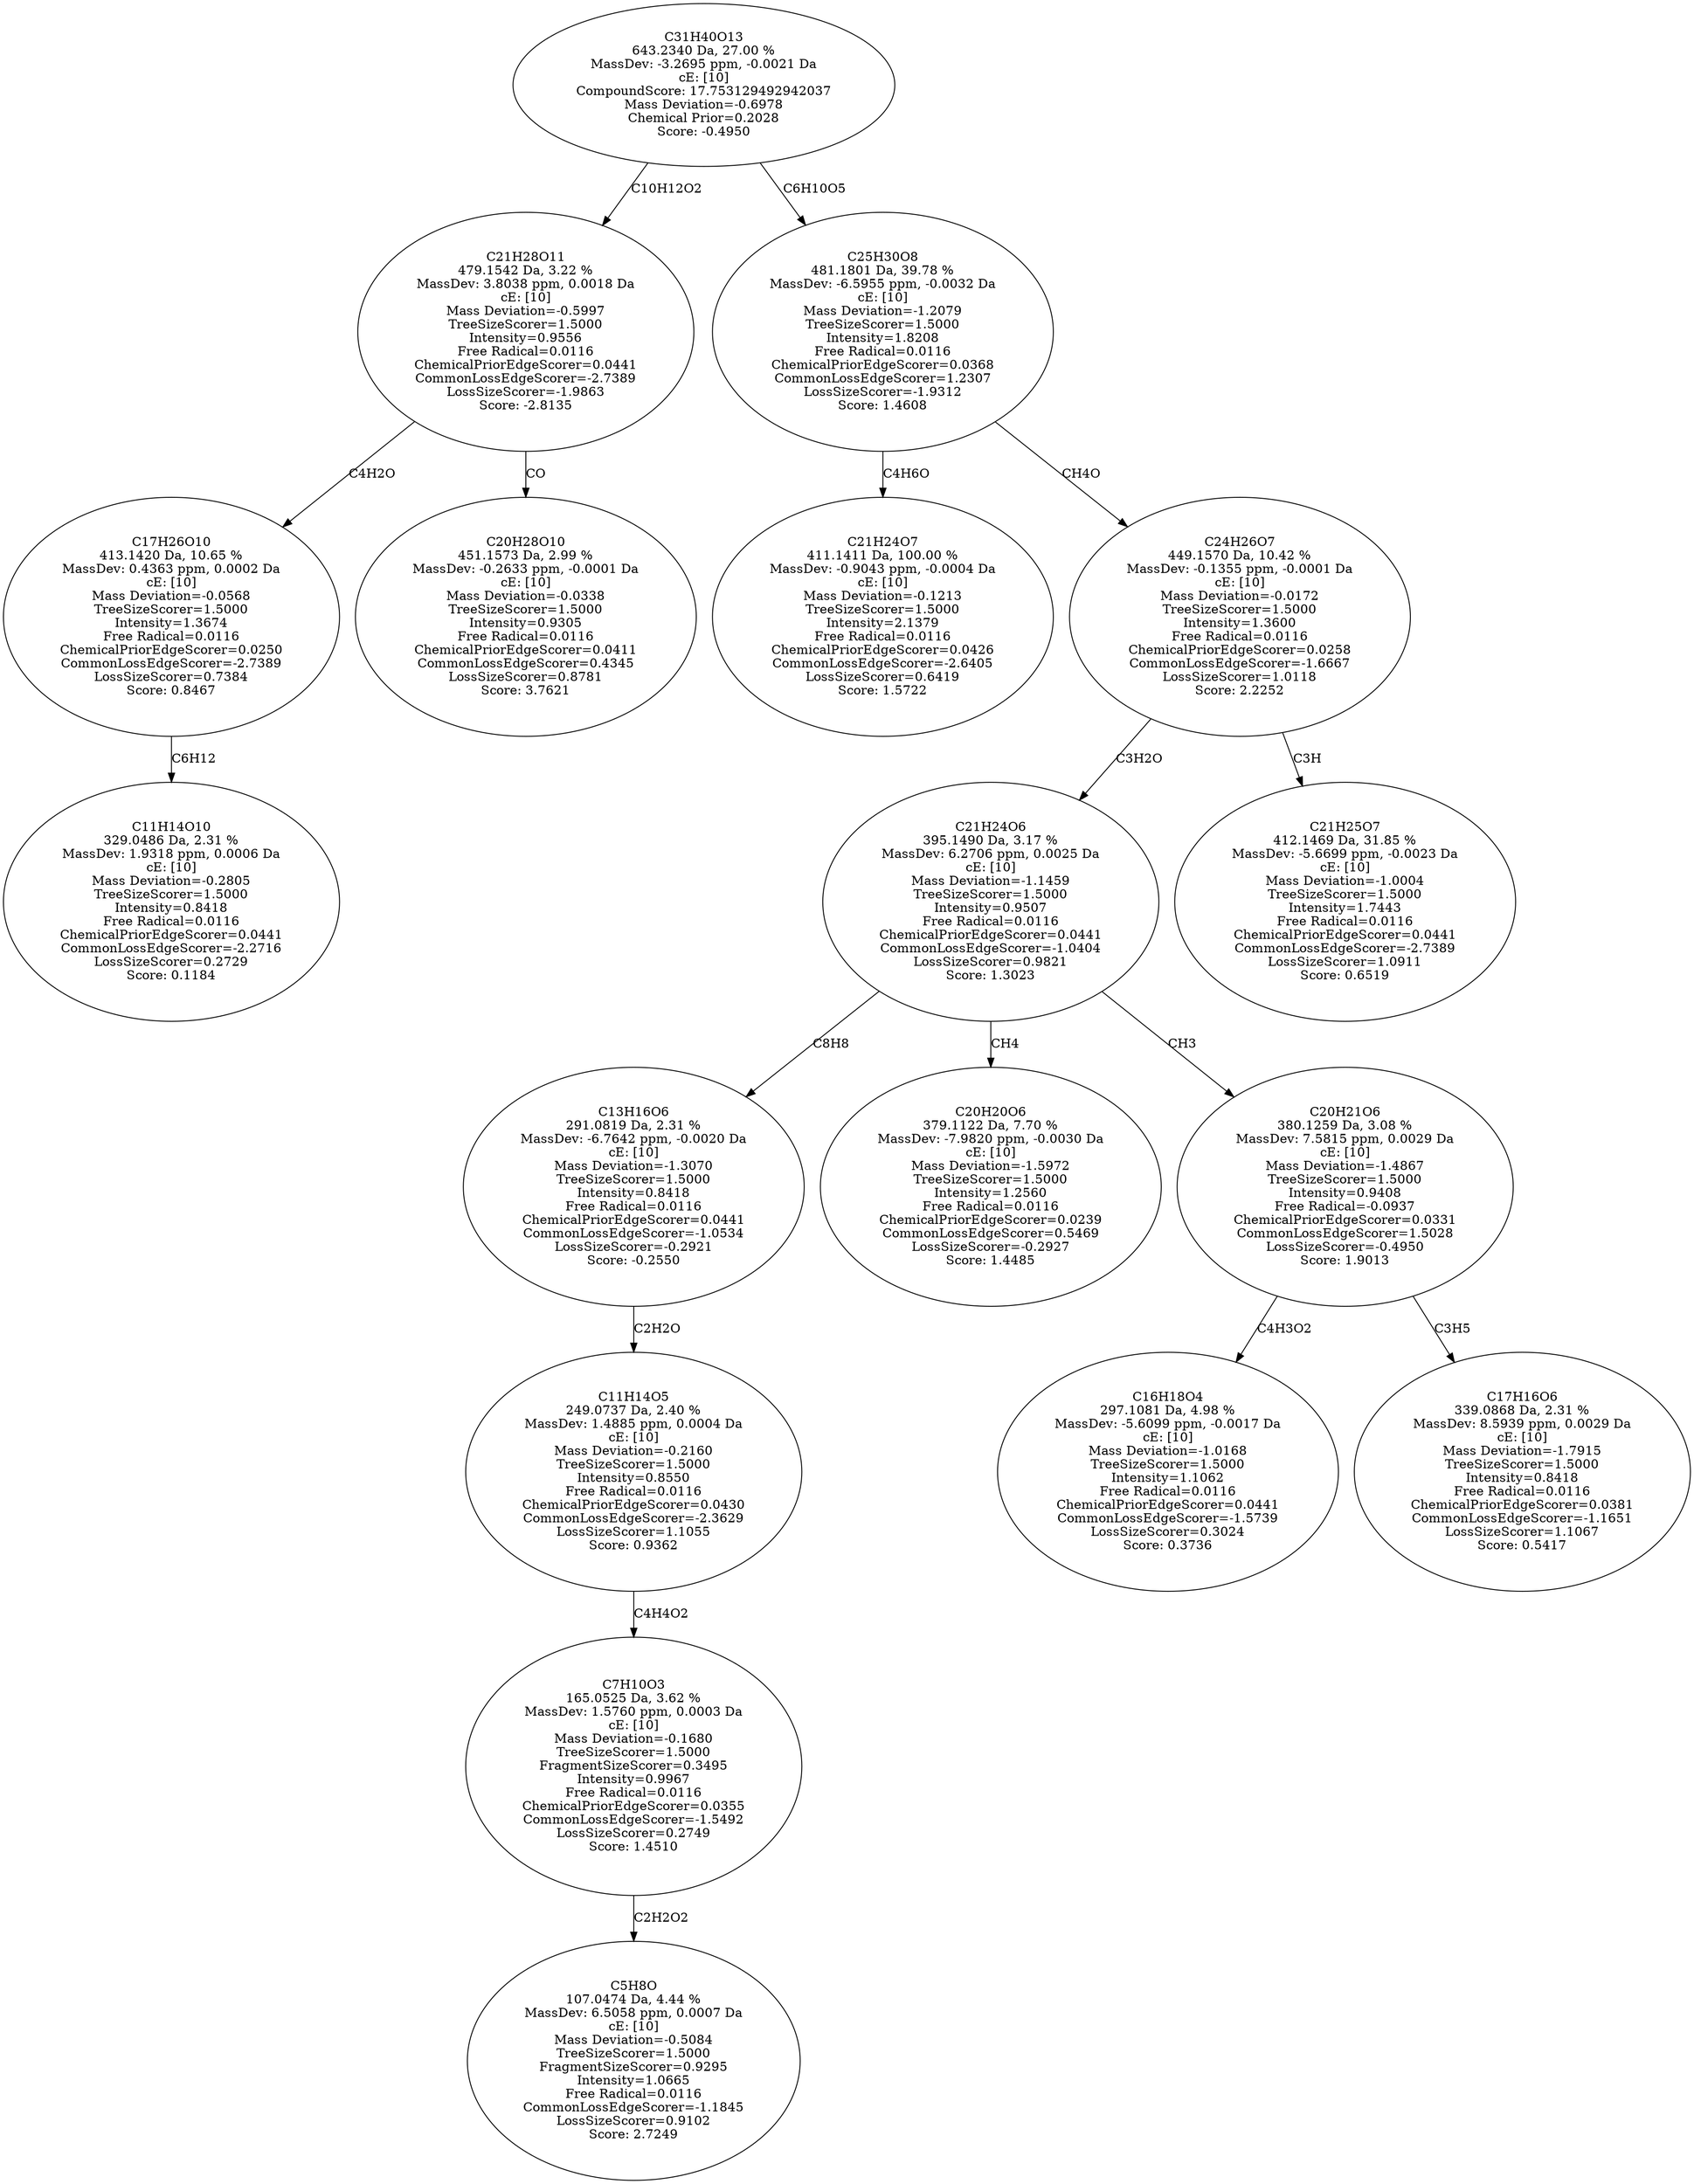 strict digraph {
v1 [label="C11H14O10\n329.0486 Da, 2.31 %\nMassDev: 1.9318 ppm, 0.0006 Da\ncE: [10]\nMass Deviation=-0.2805\nTreeSizeScorer=1.5000\nIntensity=0.8418\nFree Radical=0.0116\nChemicalPriorEdgeScorer=0.0441\nCommonLossEdgeScorer=-2.2716\nLossSizeScorer=0.2729\nScore: 0.1184"];
v2 [label="C17H26O10\n413.1420 Da, 10.65 %\nMassDev: 0.4363 ppm, 0.0002 Da\ncE: [10]\nMass Deviation=-0.0568\nTreeSizeScorer=1.5000\nIntensity=1.3674\nFree Radical=0.0116\nChemicalPriorEdgeScorer=0.0250\nCommonLossEdgeScorer=-2.7389\nLossSizeScorer=0.7384\nScore: 0.8467"];
v3 [label="C20H28O10\n451.1573 Da, 2.99 %\nMassDev: -0.2633 ppm, -0.0001 Da\ncE: [10]\nMass Deviation=-0.0338\nTreeSizeScorer=1.5000\nIntensity=0.9305\nFree Radical=0.0116\nChemicalPriorEdgeScorer=0.0411\nCommonLossEdgeScorer=0.4345\nLossSizeScorer=0.8781\nScore: 3.7621"];
v4 [label="C21H28O11\n479.1542 Da, 3.22 %\nMassDev: 3.8038 ppm, 0.0018 Da\ncE: [10]\nMass Deviation=-0.5997\nTreeSizeScorer=1.5000\nIntensity=0.9556\nFree Radical=0.0116\nChemicalPriorEdgeScorer=0.0441\nCommonLossEdgeScorer=-2.7389\nLossSizeScorer=-1.9863\nScore: -2.8135"];
v5 [label="C21H24O7\n411.1411 Da, 100.00 %\nMassDev: -0.9043 ppm, -0.0004 Da\ncE: [10]\nMass Deviation=-0.1213\nTreeSizeScorer=1.5000\nIntensity=2.1379\nFree Radical=0.0116\nChemicalPriorEdgeScorer=0.0426\nCommonLossEdgeScorer=-2.6405\nLossSizeScorer=0.6419\nScore: 1.5722"];
v6 [label="C5H8O\n107.0474 Da, 4.44 %\nMassDev: 6.5058 ppm, 0.0007 Da\ncE: [10]\nMass Deviation=-0.5084\nTreeSizeScorer=1.5000\nFragmentSizeScorer=0.9295\nIntensity=1.0665\nFree Radical=0.0116\nCommonLossEdgeScorer=-1.1845\nLossSizeScorer=0.9102\nScore: 2.7249"];
v7 [label="C7H10O3\n165.0525 Da, 3.62 %\nMassDev: 1.5760 ppm, 0.0003 Da\ncE: [10]\nMass Deviation=-0.1680\nTreeSizeScorer=1.5000\nFragmentSizeScorer=0.3495\nIntensity=0.9967\nFree Radical=0.0116\nChemicalPriorEdgeScorer=0.0355\nCommonLossEdgeScorer=-1.5492\nLossSizeScorer=0.2749\nScore: 1.4510"];
v8 [label="C11H14O5\n249.0737 Da, 2.40 %\nMassDev: 1.4885 ppm, 0.0004 Da\ncE: [10]\nMass Deviation=-0.2160\nTreeSizeScorer=1.5000\nIntensity=0.8550\nFree Radical=0.0116\nChemicalPriorEdgeScorer=0.0430\nCommonLossEdgeScorer=-2.3629\nLossSizeScorer=1.1055\nScore: 0.9362"];
v9 [label="C13H16O6\n291.0819 Da, 2.31 %\nMassDev: -6.7642 ppm, -0.0020 Da\ncE: [10]\nMass Deviation=-1.3070\nTreeSizeScorer=1.5000\nIntensity=0.8418\nFree Radical=0.0116\nChemicalPriorEdgeScorer=0.0441\nCommonLossEdgeScorer=-1.0534\nLossSizeScorer=-0.2921\nScore: -0.2550"];
v10 [label="C20H20O6\n379.1122 Da, 7.70 %\nMassDev: -7.9820 ppm, -0.0030 Da\ncE: [10]\nMass Deviation=-1.5972\nTreeSizeScorer=1.5000\nIntensity=1.2560\nFree Radical=0.0116\nChemicalPriorEdgeScorer=0.0239\nCommonLossEdgeScorer=0.5469\nLossSizeScorer=-0.2927\nScore: 1.4485"];
v11 [label="C16H18O4\n297.1081 Da, 4.98 %\nMassDev: -5.6099 ppm, -0.0017 Da\ncE: [10]\nMass Deviation=-1.0168\nTreeSizeScorer=1.5000\nIntensity=1.1062\nFree Radical=0.0116\nChemicalPriorEdgeScorer=0.0441\nCommonLossEdgeScorer=-1.5739\nLossSizeScorer=0.3024\nScore: 0.3736"];
v12 [label="C17H16O6\n339.0868 Da, 2.31 %\nMassDev: 8.5939 ppm, 0.0029 Da\ncE: [10]\nMass Deviation=-1.7915\nTreeSizeScorer=1.5000\nIntensity=0.8418\nFree Radical=0.0116\nChemicalPriorEdgeScorer=0.0381\nCommonLossEdgeScorer=-1.1651\nLossSizeScorer=1.1067\nScore: 0.5417"];
v13 [label="C20H21O6\n380.1259 Da, 3.08 %\nMassDev: 7.5815 ppm, 0.0029 Da\ncE: [10]\nMass Deviation=-1.4867\nTreeSizeScorer=1.5000\nIntensity=0.9408\nFree Radical=-0.0937\nChemicalPriorEdgeScorer=0.0331\nCommonLossEdgeScorer=1.5028\nLossSizeScorer=-0.4950\nScore: 1.9013"];
v14 [label="C21H24O6\n395.1490 Da, 3.17 %\nMassDev: 6.2706 ppm, 0.0025 Da\ncE: [10]\nMass Deviation=-1.1459\nTreeSizeScorer=1.5000\nIntensity=0.9507\nFree Radical=0.0116\nChemicalPriorEdgeScorer=0.0441\nCommonLossEdgeScorer=-1.0404\nLossSizeScorer=0.9821\nScore: 1.3023"];
v15 [label="C21H25O7\n412.1469 Da, 31.85 %\nMassDev: -5.6699 ppm, -0.0023 Da\ncE: [10]\nMass Deviation=-1.0004\nTreeSizeScorer=1.5000\nIntensity=1.7443\nFree Radical=0.0116\nChemicalPriorEdgeScorer=0.0441\nCommonLossEdgeScorer=-2.7389\nLossSizeScorer=1.0911\nScore: 0.6519"];
v16 [label="C24H26O7\n449.1570 Da, 10.42 %\nMassDev: -0.1355 ppm, -0.0001 Da\ncE: [10]\nMass Deviation=-0.0172\nTreeSizeScorer=1.5000\nIntensity=1.3600\nFree Radical=0.0116\nChemicalPriorEdgeScorer=0.0258\nCommonLossEdgeScorer=-1.6667\nLossSizeScorer=1.0118\nScore: 2.2252"];
v17 [label="C25H30O8\n481.1801 Da, 39.78 %\nMassDev: -6.5955 ppm, -0.0032 Da\ncE: [10]\nMass Deviation=-1.2079\nTreeSizeScorer=1.5000\nIntensity=1.8208\nFree Radical=0.0116\nChemicalPriorEdgeScorer=0.0368\nCommonLossEdgeScorer=1.2307\nLossSizeScorer=-1.9312\nScore: 1.4608"];
v18 [label="C31H40O13\n643.2340 Da, 27.00 %\nMassDev: -3.2695 ppm, -0.0021 Da\ncE: [10]\nCompoundScore: 17.753129492942037\nMass Deviation=-0.6978\nChemical Prior=0.2028\nScore: -0.4950"];
v2 -> v1 [label="C6H12"];
v4 -> v2 [label="C4H2O"];
v4 -> v3 [label="CO"];
v18 -> v4 [label="C10H12O2"];
v17 -> v5 [label="C4H6O"];
v7 -> v6 [label="C2H2O2"];
v8 -> v7 [label="C4H4O2"];
v9 -> v8 [label="C2H2O"];
v14 -> v9 [label="C8H8"];
v14 -> v10 [label="CH4"];
v13 -> v11 [label="C4H3O2"];
v13 -> v12 [label="C3H5"];
v14 -> v13 [label="CH3"];
v16 -> v14 [label="C3H2O"];
v16 -> v15 [label="C3H"];
v17 -> v16 [label="CH4O"];
v18 -> v17 [label="C6H10O5"];
}